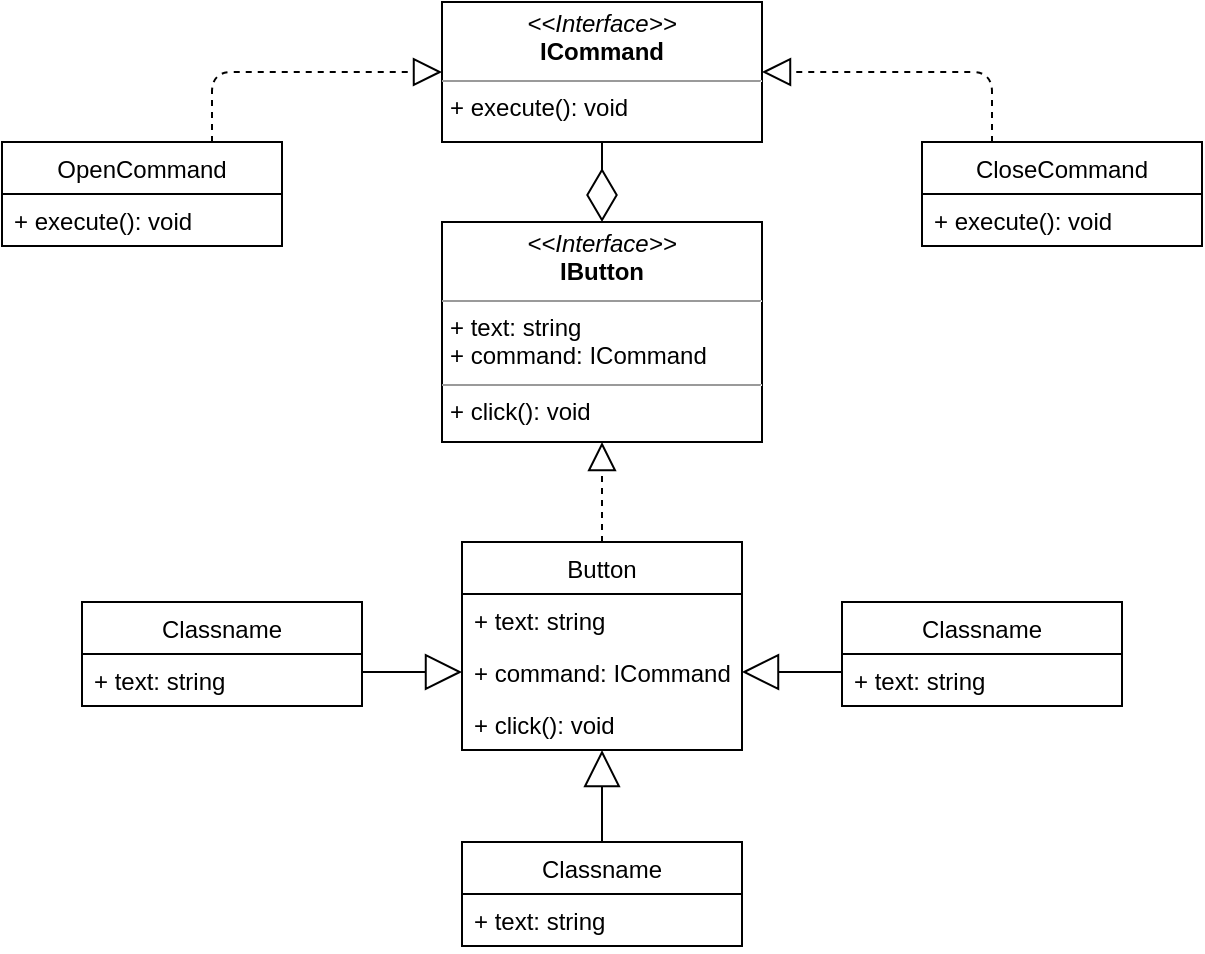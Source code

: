 <mxfile>
    <diagram id="sLgraKbR9EJW8pEHfh0k" name="Page-1">
        <mxGraphModel dx="792" dy="474" grid="1" gridSize="10" guides="1" tooltips="1" connect="1" arrows="1" fold="1" page="1" pageScale="1" pageWidth="827" pageHeight="1169" math="0" shadow="0">
            <root>
                <mxCell id="0"/>
                <mxCell id="1" parent="0"/>
                <mxCell id="FwS-BpIj9YdaiwJeMQFm-13" style="edgeStyle=orthogonalEdgeStyle;rounded=0;orthogonalLoop=1;jettySize=auto;html=1;" parent="1" edge="1">
                    <mxGeometry relative="1" as="geometry">
                        <Array as="points">
                            <mxPoint x="423" y="120"/>
                            <mxPoint x="423" y="120"/>
                        </Array>
                        <mxPoint x="423" y="140" as="sourcePoint"/>
                    </mxGeometry>
                </mxCell>
                <mxCell id="FwS-BpIj9YdaiwJeMQFm-17" style="edgeStyle=orthogonalEdgeStyle;rounded=0;orthogonalLoop=1;jettySize=auto;html=1;entryX=0.5;entryY=1;entryDx=0;entryDy=0;" parent="1" edge="1">
                    <mxGeometry relative="1" as="geometry">
                        <Array as="points">
                            <mxPoint x="660" y="110"/>
                            <mxPoint x="423" y="110"/>
                        </Array>
                        <mxPoint x="423" y="80" as="targetPoint"/>
                    </mxGeometry>
                </mxCell>
                <mxCell id="344" value="&lt;p style=&quot;margin: 0px ; margin-top: 4px ; text-align: center&quot;&gt;&lt;i&gt;&amp;lt;&amp;lt;Interface&amp;gt;&amp;gt;&lt;/i&gt;&lt;br&gt;&lt;b&gt;ICommand&lt;/b&gt;&lt;/p&gt;&lt;hr size=&quot;1&quot;&gt;&lt;p style=&quot;margin: 0px ; margin-left: 4px&quot;&gt;&lt;span&gt;+ execute(): void&lt;/span&gt;&lt;br&gt;&lt;/p&gt;" style="verticalAlign=top;align=left;overflow=fill;fontSize=12;fontFamily=Helvetica;html=1;" parent="1" vertex="1">
                    <mxGeometry x="400" y="10" width="160" height="70" as="geometry"/>
                </mxCell>
                <mxCell id="345" value="&lt;p style=&quot;margin: 0px ; margin-top: 4px ; text-align: center&quot;&gt;&lt;i&gt;&amp;lt;&amp;lt;Interface&amp;gt;&amp;gt;&lt;/i&gt;&lt;br&gt;&lt;b&gt;IButton&lt;/b&gt;&lt;/p&gt;&lt;hr size=&quot;1&quot;&gt;&lt;p style=&quot;margin: 0px ; margin-left: 4px&quot;&gt;+ text: string&lt;br&gt;+ command: ICommand&lt;/p&gt;&lt;hr size=&quot;1&quot;&gt;&lt;p style=&quot;margin: 0px ; margin-left: 4px&quot;&gt;+ click(): void&lt;br&gt;&lt;/p&gt;" style="verticalAlign=top;align=left;overflow=fill;fontSize=12;fontFamily=Helvetica;html=1;" parent="1" vertex="1">
                    <mxGeometry x="400" y="120" width="160" height="110" as="geometry"/>
                </mxCell>
                <mxCell id="346" value="CloseCommand" style="swimlane;fontStyle=0;childLayout=stackLayout;horizontal=1;startSize=26;fillColor=none;horizontalStack=0;resizeParent=1;resizeParentMax=0;resizeLast=0;collapsible=1;marginBottom=0;" parent="1" vertex="1">
                    <mxGeometry x="640" y="80" width="140" height="52" as="geometry"/>
                </mxCell>
                <mxCell id="347" value="+ execute(): void" style="text;strokeColor=none;fillColor=none;align=left;verticalAlign=top;spacingLeft=4;spacingRight=4;overflow=hidden;rotatable=0;points=[[0,0.5],[1,0.5]];portConstraint=eastwest;" parent="346" vertex="1">
                    <mxGeometry y="26" width="140" height="26" as="geometry"/>
                </mxCell>
                <mxCell id="350" value="OpenCommand" style="swimlane;fontStyle=0;childLayout=stackLayout;horizontal=1;startSize=26;fillColor=none;horizontalStack=0;resizeParent=1;resizeParentMax=0;resizeLast=0;collapsible=1;marginBottom=0;" parent="1" vertex="1">
                    <mxGeometry x="180" y="80" width="140" height="52" as="geometry"/>
                </mxCell>
                <mxCell id="351" value="+ execute(): void" style="text;strokeColor=none;fillColor=none;align=left;verticalAlign=top;spacingLeft=4;spacingRight=4;overflow=hidden;rotatable=0;points=[[0,0.5],[1,0.5]];portConstraint=eastwest;" parent="350" vertex="1">
                    <mxGeometry y="26" width="140" height="26" as="geometry"/>
                </mxCell>
                <mxCell id="354" value="" style="endArrow=block;dashed=1;endFill=0;endSize=12;html=1;entryX=1;entryY=0.5;entryDx=0;entryDy=0;exitX=0.25;exitY=0;exitDx=0;exitDy=0;" parent="1" source="346" target="344" edge="1">
                    <mxGeometry width="160" relative="1" as="geometry">
                        <mxPoint x="310" y="220" as="sourcePoint"/>
                        <mxPoint x="470" y="220" as="targetPoint"/>
                        <Array as="points">
                            <mxPoint x="675" y="45"/>
                        </Array>
                    </mxGeometry>
                </mxCell>
                <mxCell id="355" value="" style="endArrow=block;dashed=1;endFill=0;endSize=12;html=1;entryX=0;entryY=0.5;entryDx=0;entryDy=0;exitX=0.75;exitY=0;exitDx=0;exitDy=0;" parent="1" source="350" target="344" edge="1">
                    <mxGeometry width="160" relative="1" as="geometry">
                        <mxPoint x="310" y="220" as="sourcePoint"/>
                        <mxPoint x="470" y="220" as="targetPoint"/>
                        <Array as="points">
                            <mxPoint x="285" y="45"/>
                        </Array>
                    </mxGeometry>
                </mxCell>
                <mxCell id="357" value="Button" style="swimlane;fontStyle=0;childLayout=stackLayout;horizontal=1;startSize=26;fillColor=none;horizontalStack=0;resizeParent=1;resizeParentMax=0;resizeLast=0;collapsible=1;marginBottom=0;" parent="1" vertex="1">
                    <mxGeometry x="410" y="280" width="140" height="104" as="geometry"/>
                </mxCell>
                <mxCell id="358" value="+ text: string" style="text;strokeColor=none;fillColor=none;align=left;verticalAlign=top;spacingLeft=4;spacingRight=4;overflow=hidden;rotatable=0;points=[[0,0.5],[1,0.5]];portConstraint=eastwest;" parent="357" vertex="1">
                    <mxGeometry y="26" width="140" height="26" as="geometry"/>
                </mxCell>
                <mxCell id="359" value="+ command: ICommand&#10;" style="text;strokeColor=none;fillColor=none;align=left;verticalAlign=top;spacingLeft=4;spacingRight=4;overflow=hidden;rotatable=0;points=[[0,0.5],[1,0.5]];portConstraint=eastwest;" parent="357" vertex="1">
                    <mxGeometry y="52" width="140" height="26" as="geometry"/>
                </mxCell>
                <mxCell id="360" value="+ click(): void" style="text;strokeColor=none;fillColor=none;align=left;verticalAlign=top;spacingLeft=4;spacingRight=4;overflow=hidden;rotatable=0;points=[[0,0.5],[1,0.5]];portConstraint=eastwest;" parent="357" vertex="1">
                    <mxGeometry y="78" width="140" height="26" as="geometry"/>
                </mxCell>
                <mxCell id="362" value="" style="endArrow=block;endSize=16;endFill=0;html=1;entryX=1;entryY=0.5;entryDx=0;entryDy=0;exitX=0;exitY=0.5;exitDx=0;exitDy=0;" parent="1" target="359" edge="1">
                    <mxGeometry x="0.2" y="-95" width="160" relative="1" as="geometry">
                        <mxPoint x="600" y="345" as="sourcePoint"/>
                        <mxPoint x="470" y="220" as="targetPoint"/>
                        <mxPoint as="offset"/>
                    </mxGeometry>
                </mxCell>
                <mxCell id="363" value="Classname" style="swimlane;fontStyle=0;childLayout=stackLayout;horizontal=1;startSize=26;fillColor=none;horizontalStack=0;resizeParent=1;resizeParentMax=0;resizeLast=0;collapsible=1;marginBottom=0;" parent="1" vertex="1">
                    <mxGeometry x="220" y="310" width="140" height="52" as="geometry"/>
                </mxCell>
                <mxCell id="364" value="+ text: string" style="text;strokeColor=none;fillColor=none;align=left;verticalAlign=top;spacingLeft=4;spacingRight=4;overflow=hidden;rotatable=0;points=[[0,0.5],[1,0.5]];portConstraint=eastwest;" parent="363" vertex="1">
                    <mxGeometry y="26" width="140" height="26" as="geometry"/>
                </mxCell>
                <mxCell id="367" value="Classname" style="swimlane;fontStyle=0;childLayout=stackLayout;horizontal=1;startSize=26;fillColor=none;horizontalStack=0;resizeParent=1;resizeParentMax=0;resizeLast=0;collapsible=1;marginBottom=0;" parent="1" vertex="1">
                    <mxGeometry x="410" y="430" width="140" height="52" as="geometry"/>
                </mxCell>
                <mxCell id="368" value="+ text: string" style="text;strokeColor=none;fillColor=none;align=left;verticalAlign=top;spacingLeft=4;spacingRight=4;overflow=hidden;rotatable=0;points=[[0,0.5],[1,0.5]];portConstraint=eastwest;" parent="367" vertex="1">
                    <mxGeometry y="26" width="140" height="26" as="geometry"/>
                </mxCell>
                <mxCell id="371" value="Classname" style="swimlane;fontStyle=0;childLayout=stackLayout;horizontal=1;startSize=26;fillColor=none;horizontalStack=0;resizeParent=1;resizeParentMax=0;resizeLast=0;collapsible=1;marginBottom=0;" parent="1" vertex="1">
                    <mxGeometry x="600" y="310" width="140" height="52" as="geometry"/>
                </mxCell>
                <mxCell id="372" value="+ text: string" style="text;strokeColor=none;fillColor=none;align=left;verticalAlign=top;spacingLeft=4;spacingRight=4;overflow=hidden;rotatable=0;points=[[0,0.5],[1,0.5]];portConstraint=eastwest;" parent="371" vertex="1">
                    <mxGeometry y="26" width="140" height="26" as="geometry"/>
                </mxCell>
                <mxCell id="375" value="" style="endArrow=block;endSize=16;endFill=0;html=1;exitX=0.5;exitY=0;exitDx=0;exitDy=0;" parent="1" source="367" target="360" edge="1">
                    <mxGeometry x="0.2" y="-95" width="160" relative="1" as="geometry">
                        <mxPoint x="480" y="410" as="sourcePoint"/>
                        <mxPoint x="483" y="384" as="targetPoint"/>
                        <mxPoint as="offset"/>
                    </mxGeometry>
                </mxCell>
                <mxCell id="376" value="" style="endArrow=block;endSize=16;endFill=0;html=1;entryX=0;entryY=0.5;entryDx=0;entryDy=0;exitX=1;exitY=0.5;exitDx=0;exitDy=0;" parent="1" target="359" edge="1">
                    <mxGeometry x="0.2" y="-95" width="160" relative="1" as="geometry">
                        <mxPoint x="360.0" y="345" as="sourcePoint"/>
                        <mxPoint x="320" y="330" as="targetPoint"/>
                        <mxPoint as="offset"/>
                    </mxGeometry>
                </mxCell>
                <mxCell id="378" value="" style="endArrow=block;dashed=1;endFill=0;endSize=12;html=1;entryX=0.5;entryY=1;entryDx=0;entryDy=0;exitX=0.5;exitY=0;exitDx=0;exitDy=0;" parent="1" source="357" target="345" edge="1">
                    <mxGeometry width="160" relative="1" as="geometry">
                        <mxPoint x="320" y="220" as="sourcePoint"/>
                        <mxPoint x="480" y="220" as="targetPoint"/>
                    </mxGeometry>
                </mxCell>
                <mxCell id="380" value="" style="endArrow=diamondThin;endFill=0;endSize=24;html=1;entryX=0.5;entryY=0;entryDx=0;entryDy=0;exitX=0.5;exitY=1;exitDx=0;exitDy=0;" parent="1" source="344" target="345" edge="1">
                    <mxGeometry width="160" relative="1" as="geometry">
                        <mxPoint x="630" y="190" as="sourcePoint"/>
                        <mxPoint x="780" y="233" as="targetPoint"/>
                        <Array as="points"/>
                    </mxGeometry>
                </mxCell>
            </root>
        </mxGraphModel>
    </diagram>
</mxfile>